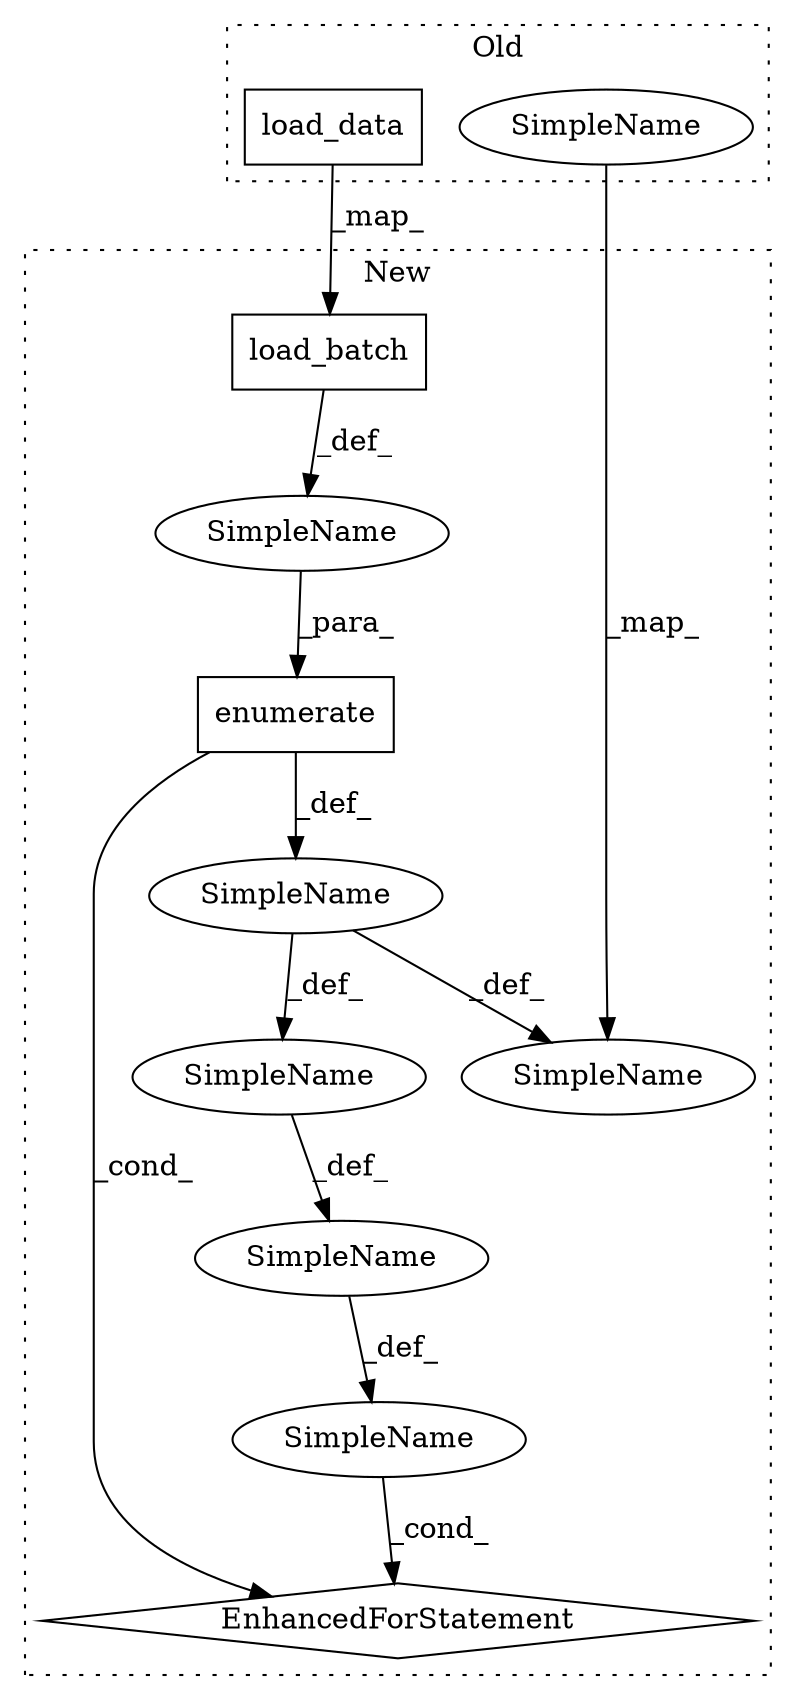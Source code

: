 digraph G {
subgraph cluster0 {
1 [label="load_data" a="32" s="4812,4836" l="10,1" shape="box"];
5 [label="SimpleName" a="42" s="4942" l="6" shape="ellipse"];
label = "Old";
style="dotted";
}
subgraph cluster1 {
2 [label="load_batch" a="32" s="4832,4853" l="11,1" shape="box"];
3 [label="SimpleName" a="42" s="" l="" shape="ellipse"];
4 [label="SimpleName" a="42" s="4909" l="6" shape="ellipse"];
6 [label="SimpleName" a="42" s="4796" l="6" shape="ellipse"];
7 [label="EnhancedForStatement" a="70" s="4700,4855" l="92,2" shape="diamond"];
8 [label="SimpleName" a="42" s="4761" l="7" shape="ellipse"];
9 [label="SimpleName" a="42" s="4779" l="6" shape="ellipse"];
10 [label="SimpleName" a="42" s="" l="" shape="ellipse"];
11 [label="enumerate" a="32" s="4805,4854" l="10,1" shape="box"];
label = "New";
style="dotted";
}
1 -> 2 [label="_map_"];
2 -> 10 [label="_def_"];
3 -> 4 [label="_def_"];
3 -> 8 [label="_def_"];
5 -> 4 [label="_map_"];
6 -> 7 [label="_cond_"];
8 -> 9 [label="_def_"];
9 -> 6 [label="_def_"];
10 -> 11 [label="_para_"];
11 -> 7 [label="_cond_"];
11 -> 3 [label="_def_"];
}